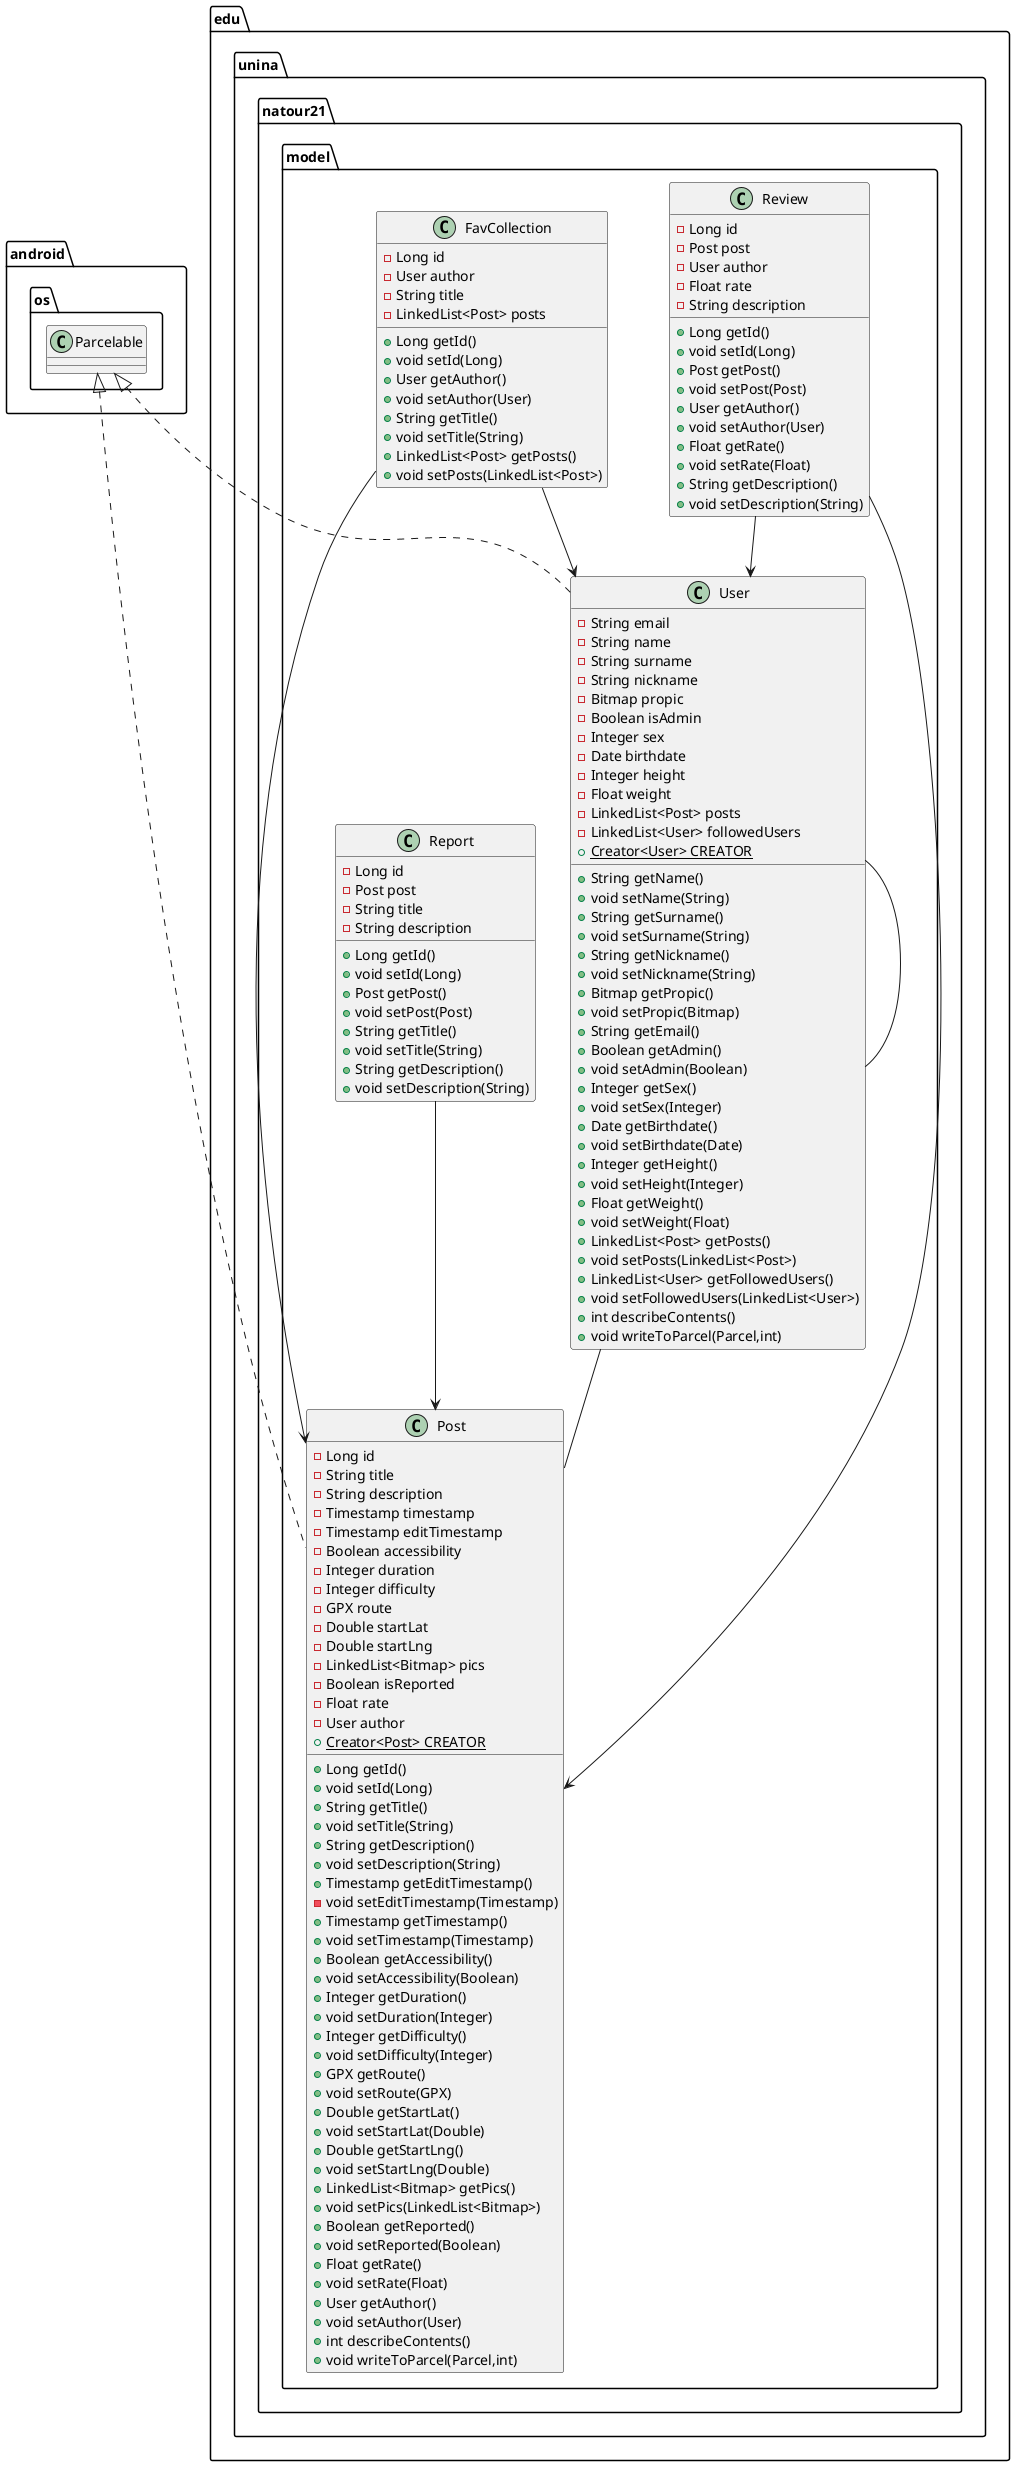 @startuml
class edu.unina.natour21.model.Report {
- Long id
- Post post
- String title
- String description
+ Long getId()
+ void setId(Long)
+ Post getPost()
+ void setPost(Post)
+ String getTitle()
+ void setTitle(String)
+ String getDescription()
+ void setDescription(String)
}
class edu.unina.natour21.model.Post {
- Long id
- String title
- String description
- Timestamp timestamp
- Timestamp editTimestamp
- Boolean accessibility
- Integer duration
- Integer difficulty
- GPX route
- Double startLat
- Double startLng
- LinkedList<Bitmap> pics
- Boolean isReported
- Float rate
- User author
+ {static} Creator<Post> CREATOR
+ Long getId()
+ void setId(Long)
+ String getTitle()
+ void setTitle(String)
+ String getDescription()
+ void setDescription(String)
+ Timestamp getEditTimestamp()
- void setEditTimestamp(Timestamp)
+ Timestamp getTimestamp()
+ void setTimestamp(Timestamp)
+ Boolean getAccessibility()
+ void setAccessibility(Boolean)
+ Integer getDuration()
+ void setDuration(Integer)
+ Integer getDifficulty()
+ void setDifficulty(Integer)
+ GPX getRoute()
+ void setRoute(GPX)
+ Double getStartLat()
+ void setStartLat(Double)
+ Double getStartLng()
+ void setStartLng(Double)
+ LinkedList<Bitmap> getPics()
+ void setPics(LinkedList<Bitmap>)
+ Boolean getReported()
+ void setReported(Boolean)
+ Float getRate()
+ void setRate(Float)
+ User getAuthor()
+ void setAuthor(User)
+ int describeContents()
+ void writeToParcel(Parcel,int)
}
class edu.unina.natour21.model.User {
- String email
- String name
- String surname
- String nickname
- Bitmap propic
- Boolean isAdmin
- Integer sex
- Date birthdate
- Integer height
- Float weight
- LinkedList<Post> posts
- LinkedList<User> followedUsers
+ {static} Creator<User> CREATOR
+ String getName()
+ void setName(String)
+ String getSurname()
+ void setSurname(String)
+ String getNickname()
+ void setNickname(String)
+ Bitmap getPropic()
+ void setPropic(Bitmap)
+ String getEmail()
+ Boolean getAdmin()
+ void setAdmin(Boolean)
+ Integer getSex()
+ void setSex(Integer)
+ Date getBirthdate()
+ void setBirthdate(Date)
+ Integer getHeight()
+ void setHeight(Integer)
+ Float getWeight()
+ void setWeight(Float)
+ LinkedList<Post> getPosts()
+ void setPosts(LinkedList<Post>)
+ LinkedList<User> getFollowedUsers()
+ void setFollowedUsers(LinkedList<User>)
+ int describeContents()
+ void writeToParcel(Parcel,int)
}
class edu.unina.natour21.model.FavCollection {
- Long id
- User author
- String title
- LinkedList<Post> posts
+ Long getId()
+ void setId(Long)
+ User getAuthor()
+ void setAuthor(User)
+ String getTitle()
+ void setTitle(String)
+ LinkedList<Post> getPosts()
+ void setPosts(LinkedList<Post>)
}
class edu.unina.natour21.model.Review {
- Long id
- Post post
- User author
- Float rate
- String description
+ Long getId()
+ void setId(Long)
+ Post getPost()
+ void setPost(Post)
+ User getAuthor()
+ void setAuthor(User)
+ Float getRate()
+ void setRate(Float)
+ String getDescription()
+ void setDescription(String)
}

edu.unina.natour21.model.Review --> edu.unina.natour21.model.User
edu.unina.natour21.model.Review --> edu.unina.natour21.model.Post
edu.unina.natour21.model.FavCollection --> edu.unina.natour21.model.Post
edu.unina.natour21.model.FavCollection --> edu.unina.natour21.model.User
edu.unina.natour21.model.Report --> edu.unina.natour21.model.Post
edu.unina.natour21.model.User -- edu.unina.natour21.model.User
edu.unina.natour21.model.User -- edu.unina.natour21.model.Post
android.os.Parcelable <|.. edu.unina.natour21.model.Post
android.os.Parcelable <|.. edu.unina.natour21.model.User
@enduml
